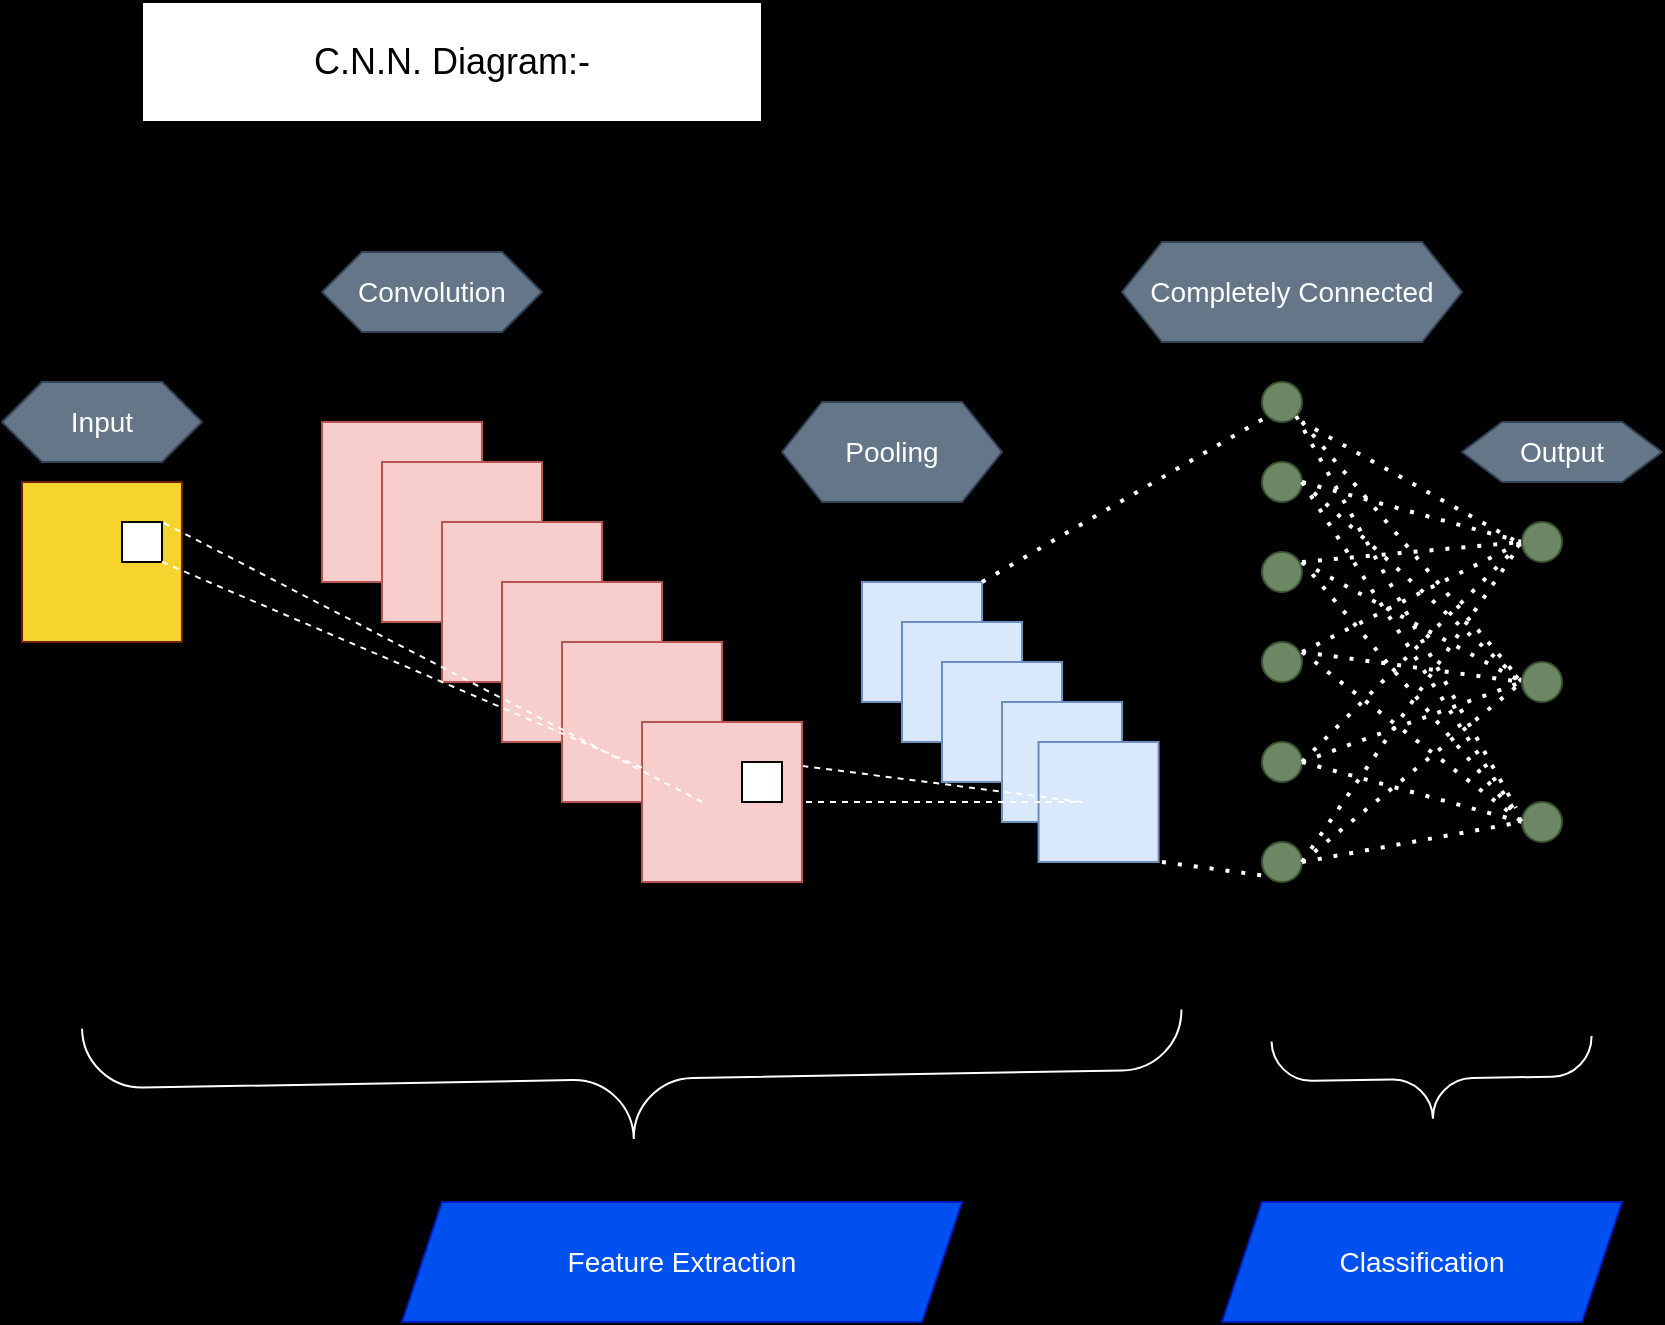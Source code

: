 <mxfile version="24.4.0" type="github">
  <diagram name="Page-1" id="vw2O1joaPwujMAk-joFM">
    <mxGraphModel dx="1098" dy="688" grid="0" gridSize="10" guides="1" tooltips="1" connect="1" arrows="1" fold="1" page="1" pageScale="1" pageWidth="850" pageHeight="1100" background="#000000" math="0" shadow="0">
      <root>
        <mxCell id="0" />
        <mxCell id="1" parent="0" />
        <mxCell id="x5iBwrBJt8EgbJ-NG2Gd-1" value="" style="whiteSpace=wrap;html=1;aspect=fixed;fillColor=#f6d32d;strokeColor=#6D1F00;fontColor=#ffffff;" parent="1" vertex="1">
          <mxGeometry x="20" y="260" width="80" height="80" as="geometry" />
        </mxCell>
        <mxCell id="x5iBwrBJt8EgbJ-NG2Gd-19" value="" style="whiteSpace=wrap;html=1;aspect=fixed;" parent="1" vertex="1">
          <mxGeometry x="70" y="280" width="20" height="20" as="geometry" />
        </mxCell>
        <mxCell id="x5iBwrBJt8EgbJ-NG2Gd-39" value="" style="whiteSpace=wrap;html=1;aspect=fixed;fillColor=#dae8fc;strokeColor=#6c8ebf;" parent="1" vertex="1">
          <mxGeometry x="440" y="310" width="60" height="60" as="geometry" />
        </mxCell>
        <mxCell id="x5iBwrBJt8EgbJ-NG2Gd-40" value="" style="whiteSpace=wrap;html=1;aspect=fixed;fillColor=#dae8fc;strokeColor=#6c8ebf;" parent="1" vertex="1">
          <mxGeometry x="460" y="330" width="60" height="60" as="geometry" />
        </mxCell>
        <mxCell id="x5iBwrBJt8EgbJ-NG2Gd-41" value="" style="whiteSpace=wrap;html=1;aspect=fixed;fillColor=#dae8fc;strokeColor=#6c8ebf;" parent="1" vertex="1">
          <mxGeometry x="480" y="350" width="60" height="60" as="geometry" />
        </mxCell>
        <mxCell id="x5iBwrBJt8EgbJ-NG2Gd-42" value="" style="whiteSpace=wrap;html=1;aspect=fixed;fillColor=#dae8fc;strokeColor=#6c8ebf;" parent="1" vertex="1">
          <mxGeometry x="510" y="370" width="60" height="60" as="geometry" />
        </mxCell>
        <mxCell id="x5iBwrBJt8EgbJ-NG2Gd-43" value="" style="whiteSpace=wrap;html=1;aspect=fixed;fillColor=#dae8fc;strokeColor=#6c8ebf;" parent="1" vertex="1">
          <mxGeometry x="528.29" y="390" width="60" height="60" as="geometry" />
        </mxCell>
        <mxCell id="x5iBwrBJt8EgbJ-NG2Gd-57" value="" style="endArrow=none;dashed=1;html=1;rounded=0;exitX=0.362;exitY=0.5;exitDx=0;exitDy=0;exitPerimeter=0;strokeColor=#FFFFFF;" parent="1" source="x5iBwrBJt8EgbJ-NG2Gd-43" edge="1">
          <mxGeometry width="50" height="50" relative="1" as="geometry">
            <mxPoint x="545" y="440" as="sourcePoint" />
            <mxPoint x="395" y="400" as="targetPoint" />
          </mxGeometry>
        </mxCell>
        <mxCell id="x5iBwrBJt8EgbJ-NG2Gd-59" value="" style="endArrow=none;dashed=1;html=1;rounded=0;exitX=1;exitY=1;exitDx=0;exitDy=0;entryX=0.362;entryY=0.5;entryDx=0;entryDy=0;entryPerimeter=0;strokeColor=#FFFFFF;" parent="1" source="x5iBwrBJt8EgbJ-NG2Gd-44" target="x5iBwrBJt8EgbJ-NG2Gd-43" edge="1">
          <mxGeometry width="50" height="50" relative="1" as="geometry">
            <mxPoint x="450" y="560" as="sourcePoint" />
            <mxPoint x="500" y="510" as="targetPoint" />
          </mxGeometry>
        </mxCell>
        <mxCell id="x5iBwrBJt8EgbJ-NG2Gd-78" value="" style="group" parent="1" vertex="1" connectable="0">
          <mxGeometry x="640" y="210" width="70" height="250" as="geometry" />
        </mxCell>
        <mxCell id="x5iBwrBJt8EgbJ-NG2Gd-60" value="" style="ellipse;whiteSpace=wrap;html=1;aspect=fixed;fillColor=#6d8764;fontColor=#ffffff;strokeColor=#3A5431;" parent="x5iBwrBJt8EgbJ-NG2Gd-78" vertex="1">
          <mxGeometry width="20" height="20" as="geometry" />
        </mxCell>
        <mxCell id="x5iBwrBJt8EgbJ-NG2Gd-65" value="" style="ellipse;whiteSpace=wrap;html=1;aspect=fixed;fillColor=#6d8764;fontColor=#ffffff;strokeColor=#3A5431;" parent="x5iBwrBJt8EgbJ-NG2Gd-78" vertex="1">
          <mxGeometry y="40" width="20" height="20" as="geometry" />
        </mxCell>
        <mxCell id="x5iBwrBJt8EgbJ-NG2Gd-66" value="" style="ellipse;whiteSpace=wrap;html=1;aspect=fixed;fillColor=#6d8764;fontColor=#ffffff;strokeColor=#3A5431;" parent="x5iBwrBJt8EgbJ-NG2Gd-78" vertex="1">
          <mxGeometry y="85" width="20" height="20" as="geometry" />
        </mxCell>
        <mxCell id="x5iBwrBJt8EgbJ-NG2Gd-67" value="" style="ellipse;whiteSpace=wrap;html=1;aspect=fixed;fillColor=#6d8764;fontColor=#ffffff;strokeColor=#3A5431;" parent="x5iBwrBJt8EgbJ-NG2Gd-78" vertex="1">
          <mxGeometry y="130" width="20" height="20" as="geometry" />
        </mxCell>
        <mxCell id="x5iBwrBJt8EgbJ-NG2Gd-68" value="" style="ellipse;whiteSpace=wrap;html=1;aspect=fixed;fillColor=#6d8764;fontColor=#ffffff;strokeColor=#3A5431;" parent="x5iBwrBJt8EgbJ-NG2Gd-78" vertex="1">
          <mxGeometry y="180" width="20" height="20" as="geometry" />
        </mxCell>
        <mxCell id="x5iBwrBJt8EgbJ-NG2Gd-69" value="" style="ellipse;whiteSpace=wrap;html=1;aspect=fixed;fillColor=#6d8764;fontColor=#ffffff;strokeColor=#3A5431;" parent="x5iBwrBJt8EgbJ-NG2Gd-78" vertex="1">
          <mxGeometry y="230" width="20" height="20" as="geometry" />
        </mxCell>
        <mxCell id="x5iBwrBJt8EgbJ-NG2Gd-104" value="" style="endArrow=none;dashed=1;html=1;dashPattern=1 3;strokeWidth=2;rounded=0;entryX=0;entryY=0.5;entryDx=0;entryDy=0;strokeColor=#FFFFFF;" parent="x5iBwrBJt8EgbJ-NG2Gd-78" target="x5iBwrBJt8EgbJ-NG2Gd-81" edge="1">
          <mxGeometry width="50" height="50" relative="1" as="geometry">
            <mxPoint x="20" y="20" as="sourcePoint" />
            <mxPoint x="70" as="targetPoint" />
          </mxGeometry>
        </mxCell>
        <mxCell id="x5iBwrBJt8EgbJ-NG2Gd-102" value="" style="endArrow=none;dashed=1;html=1;dashPattern=1 3;strokeWidth=2;rounded=0;strokeColor=#FFFFFF;" parent="x5iBwrBJt8EgbJ-NG2Gd-78" edge="1">
          <mxGeometry width="50" height="50" relative="1" as="geometry">
            <mxPoint x="20" y="50" as="sourcePoint" />
            <mxPoint x="130" y="80" as="targetPoint" />
          </mxGeometry>
        </mxCell>
        <mxCell id="x5iBwrBJt8EgbJ-NG2Gd-101" value="" style="endArrow=none;dashed=1;html=1;dashPattern=1 3;strokeWidth=2;rounded=0;entryX=0;entryY=0.5;entryDx=0;entryDy=0;strokeColor=#FFFFFF;" parent="x5iBwrBJt8EgbJ-NG2Gd-78" target="x5iBwrBJt8EgbJ-NG2Gd-81" edge="1">
          <mxGeometry width="50" height="50" relative="1" as="geometry">
            <mxPoint x="20" y="50" as="sourcePoint" />
            <mxPoint x="70" as="targetPoint" />
          </mxGeometry>
        </mxCell>
        <mxCell id="x5iBwrBJt8EgbJ-NG2Gd-100" value="" style="endArrow=none;dashed=1;html=1;dashPattern=1 3;strokeWidth=2;rounded=0;entryX=0;entryY=0.5;entryDx=0;entryDy=0;strokeColor=#FFFFFF;" parent="x5iBwrBJt8EgbJ-NG2Gd-78" target="x5iBwrBJt8EgbJ-NG2Gd-82" edge="1">
          <mxGeometry width="50" height="50" relative="1" as="geometry">
            <mxPoint x="20" y="50" as="sourcePoint" />
            <mxPoint x="70" as="targetPoint" />
          </mxGeometry>
        </mxCell>
        <mxCell id="x5iBwrBJt8EgbJ-NG2Gd-99" value="" style="endArrow=none;dashed=1;html=1;dashPattern=1 3;strokeWidth=2;rounded=0;strokeColor=#FFFFFF;entryX=0;entryY=0.5;entryDx=0;entryDy=0;" parent="x5iBwrBJt8EgbJ-NG2Gd-78" edge="1" target="x5iBwrBJt8EgbJ-NG2Gd-80">
          <mxGeometry width="50" height="50" relative="1" as="geometry">
            <mxPoint x="20" y="90" as="sourcePoint" />
            <mxPoint x="120" y="80" as="targetPoint" />
          </mxGeometry>
        </mxCell>
        <mxCell id="x5iBwrBJt8EgbJ-NG2Gd-98" value="" style="endArrow=none;dashed=1;html=1;dashPattern=1 3;strokeWidth=2;rounded=0;strokeColor=#FFFFFF;" parent="x5iBwrBJt8EgbJ-NG2Gd-78" edge="1">
          <mxGeometry width="50" height="50" relative="1" as="geometry">
            <mxPoint x="20" y="90" as="sourcePoint" />
            <mxPoint x="130" y="150" as="targetPoint" />
          </mxGeometry>
        </mxCell>
        <mxCell id="x5iBwrBJt8EgbJ-NG2Gd-96" value="" style="endArrow=none;dashed=1;html=1;dashPattern=1 3;strokeWidth=2;rounded=0;strokeColor=#FFFFFF;" parent="x5iBwrBJt8EgbJ-NG2Gd-78" edge="1">
          <mxGeometry width="50" height="50" relative="1" as="geometry">
            <mxPoint x="20" y="135" as="sourcePoint" />
            <mxPoint x="130" y="80" as="targetPoint" />
          </mxGeometry>
        </mxCell>
        <mxCell id="x5iBwrBJt8EgbJ-NG2Gd-95" value="" style="endArrow=none;dashed=1;html=1;dashPattern=1 3;strokeWidth=2;rounded=0;strokeColor=#FFFFFF;" parent="x5iBwrBJt8EgbJ-NG2Gd-78" edge="1">
          <mxGeometry width="50" height="50" relative="1" as="geometry">
            <mxPoint x="20" y="135" as="sourcePoint" />
            <mxPoint x="130" y="150" as="targetPoint" />
          </mxGeometry>
        </mxCell>
        <mxCell id="x5iBwrBJt8EgbJ-NG2Gd-94" value="" style="endArrow=none;dashed=1;html=1;dashPattern=1 3;strokeWidth=2;rounded=0;strokeColor=#FFFFFF;" parent="x5iBwrBJt8EgbJ-NG2Gd-78" edge="1">
          <mxGeometry width="50" height="50" relative="1" as="geometry">
            <mxPoint x="20" y="135" as="sourcePoint" />
            <mxPoint x="130" y="220" as="targetPoint" />
          </mxGeometry>
        </mxCell>
        <mxCell id="x5iBwrBJt8EgbJ-NG2Gd-93" value="" style="endArrow=none;dashed=1;html=1;dashPattern=1 3;strokeWidth=2;rounded=0;strokeColor=#FFFFFF;" parent="x5iBwrBJt8EgbJ-NG2Gd-78" edge="1">
          <mxGeometry width="50" height="50" relative="1" as="geometry">
            <mxPoint x="20" y="190" as="sourcePoint" />
            <mxPoint x="130" y="80" as="targetPoint" />
          </mxGeometry>
        </mxCell>
        <mxCell id="x5iBwrBJt8EgbJ-NG2Gd-92" value="" style="endArrow=none;dashed=1;html=1;dashPattern=1 3;strokeWidth=2;rounded=0;strokeColor=#FFFFFF;" parent="x5iBwrBJt8EgbJ-NG2Gd-78" edge="1">
          <mxGeometry width="50" height="50" relative="1" as="geometry">
            <mxPoint x="20" y="190" as="sourcePoint" />
            <mxPoint x="130" y="150" as="targetPoint" />
          </mxGeometry>
        </mxCell>
        <mxCell id="x5iBwrBJt8EgbJ-NG2Gd-91" value="" style="endArrow=none;dashed=1;html=1;dashPattern=1 3;strokeWidth=2;rounded=0;entryX=0;entryY=0.5;entryDx=0;entryDy=0;strokeColor=#FFFFFF;" parent="x5iBwrBJt8EgbJ-NG2Gd-78" target="x5iBwrBJt8EgbJ-NG2Gd-82" edge="1">
          <mxGeometry width="50" height="50" relative="1" as="geometry">
            <mxPoint x="20" y="190" as="sourcePoint" />
            <mxPoint x="120" y="220" as="targetPoint" />
          </mxGeometry>
        </mxCell>
        <mxCell id="x5iBwrBJt8EgbJ-NG2Gd-90" value="" style="endArrow=none;dashed=1;html=1;dashPattern=1 3;strokeWidth=2;rounded=0;strokeColor=#FFFFFF;" parent="x5iBwrBJt8EgbJ-NG2Gd-78" edge="1">
          <mxGeometry width="50" height="50" relative="1" as="geometry">
            <mxPoint x="20" y="240" as="sourcePoint" />
            <mxPoint x="130" y="80" as="targetPoint" />
          </mxGeometry>
        </mxCell>
        <mxCell id="x5iBwrBJt8EgbJ-NG2Gd-83" value="" style="endArrow=none;dashed=1;html=1;dashPattern=1 3;strokeWidth=2;rounded=0;entryX=1;entryY=1;entryDx=0;entryDy=0;exitX=0;exitY=0.5;exitDx=0;exitDy=0;strokeColor=#FFFFFF;" parent="x5iBwrBJt8EgbJ-NG2Gd-78" edge="1">
          <mxGeometry width="50" height="50" relative="1" as="geometry">
            <mxPoint x="132.93" y="82.93" as="sourcePoint" />
            <mxPoint x="20.001" y="20.001" as="targetPoint" />
          </mxGeometry>
        </mxCell>
        <mxCell id="x5iBwrBJt8EgbJ-NG2Gd-79" value="" style="endArrow=none;dashed=1;html=1;dashPattern=1 3;strokeWidth=2;rounded=0;entryX=0;entryY=1;entryDx=0;entryDy=0;strokeColor=#FFFFFF;" parent="1" target="x5iBwrBJt8EgbJ-NG2Gd-60" edge="1">
          <mxGeometry width="50" height="50" relative="1" as="geometry">
            <mxPoint x="500" y="310" as="sourcePoint" />
            <mxPoint x="550" y="260" as="targetPoint" />
          </mxGeometry>
        </mxCell>
        <mxCell id="x5iBwrBJt8EgbJ-NG2Gd-80" value="" style="ellipse;whiteSpace=wrap;html=1;aspect=fixed;fillColor=#6d8764;fontColor=#ffffff;strokeColor=#3A5431;" parent="1" vertex="1">
          <mxGeometry x="770" y="280" width="20" height="20" as="geometry" />
        </mxCell>
        <mxCell id="x5iBwrBJt8EgbJ-NG2Gd-81" value="" style="ellipse;whiteSpace=wrap;html=1;aspect=fixed;fillColor=#6d8764;fontColor=#ffffff;strokeColor=#3A5431;" parent="1" vertex="1">
          <mxGeometry x="770" y="350" width="20" height="20" as="geometry" />
        </mxCell>
        <mxCell id="x5iBwrBJt8EgbJ-NG2Gd-82" value="" style="ellipse;whiteSpace=wrap;html=1;aspect=fixed;fillColor=#6d8764;fontColor=#ffffff;strokeColor=#3A5431;" parent="1" vertex="1">
          <mxGeometry x="770" y="420" width="20" height="20" as="geometry" />
        </mxCell>
        <mxCell id="x5iBwrBJt8EgbJ-NG2Gd-87" value="" style="endArrow=none;dashed=1;html=1;dashPattern=1 3;strokeWidth=2;rounded=0;entryX=0;entryY=1;entryDx=0;entryDy=0;strokeColor=#FFFFFF;" parent="1" target="x5iBwrBJt8EgbJ-NG2Gd-69" edge="1">
          <mxGeometry width="50" height="50" relative="1" as="geometry">
            <mxPoint x="590" y="450" as="sourcePoint" />
            <mxPoint x="640" y="400" as="targetPoint" />
          </mxGeometry>
        </mxCell>
        <mxCell id="x5iBwrBJt8EgbJ-NG2Gd-88" value="" style="endArrow=none;dashed=1;html=1;dashPattern=1 3;strokeWidth=2;rounded=0;strokeColor=#FFFFFF;" parent="1" edge="1">
          <mxGeometry width="50" height="50" relative="1" as="geometry">
            <mxPoint x="660" y="450" as="sourcePoint" />
            <mxPoint x="770" y="430" as="targetPoint" />
          </mxGeometry>
        </mxCell>
        <mxCell id="x5iBwrBJt8EgbJ-NG2Gd-89" value="" style="endArrow=none;dashed=1;html=1;dashPattern=1 3;strokeWidth=2;rounded=0;entryX=0;entryY=0.5;entryDx=0;entryDy=0;strokeColor=#FFFFFF;" parent="1" target="x5iBwrBJt8EgbJ-NG2Gd-81" edge="1">
          <mxGeometry width="50" height="50" relative="1" as="geometry">
            <mxPoint x="660" y="450" as="sourcePoint" />
            <mxPoint x="760" y="450" as="targetPoint" />
          </mxGeometry>
        </mxCell>
        <mxCell id="x5iBwrBJt8EgbJ-NG2Gd-97" value="" style="endArrow=none;dashed=1;html=1;dashPattern=1 3;strokeWidth=2;rounded=0;strokeColor=#FFFFFF;" parent="1" edge="1">
          <mxGeometry width="50" height="50" relative="1" as="geometry">
            <mxPoint x="660" y="300" as="sourcePoint" />
            <mxPoint x="770" y="430" as="targetPoint" />
          </mxGeometry>
        </mxCell>
        <mxCell id="x5iBwrBJt8EgbJ-NG2Gd-103" value="" style="endArrow=none;dashed=1;html=1;dashPattern=1 3;strokeWidth=2;rounded=0;exitX=1;exitY=1;exitDx=0;exitDy=0;entryX=-0.15;entryY=0.15;entryDx=0;entryDy=0;entryPerimeter=0;strokeColor=#FFFFFF;" parent="1" source="x5iBwrBJt8EgbJ-NG2Gd-60" target="x5iBwrBJt8EgbJ-NG2Gd-82" edge="1">
          <mxGeometry width="50" height="50" relative="1" as="geometry">
            <mxPoint x="720" y="560" as="sourcePoint" />
            <mxPoint x="770" y="510" as="targetPoint" />
          </mxGeometry>
        </mxCell>
        <mxCell id="x5iBwrBJt8EgbJ-NG2Gd-108" value="&lt;font style=&quot;font-size: 14px;&quot;&gt;Completely Connected&lt;/font&gt;" style="shape=hexagon;perimeter=hexagonPerimeter2;whiteSpace=wrap;html=1;fixedSize=1;fillColor=#647687;fontColor=#ffffff;strokeColor=#314354;" parent="1" vertex="1">
          <mxGeometry x="570" y="140" width="170" height="50" as="geometry" />
        </mxCell>
        <mxCell id="x5iBwrBJt8EgbJ-NG2Gd-109" value="&lt;font style=&quot;font-size: 14px;&quot;&gt;Input&lt;/font&gt;" style="shape=hexagon;perimeter=hexagonPerimeter2;whiteSpace=wrap;html=1;fixedSize=1;fillColor=#647687;fontColor=#ffffff;strokeColor=#314354;" parent="1" vertex="1">
          <mxGeometry x="10" y="210" width="100" height="40" as="geometry" />
        </mxCell>
        <mxCell id="x5iBwrBJt8EgbJ-NG2Gd-110" value="&lt;font style=&quot;font-size: 14px;&quot;&gt;Convolution&lt;/font&gt;" style="shape=hexagon;perimeter=hexagonPerimeter2;whiteSpace=wrap;html=1;fixedSize=1;fillColor=#647687;fontColor=#ffffff;strokeColor=#314354;" parent="1" vertex="1">
          <mxGeometry x="170" y="145" width="110" height="40" as="geometry" />
        </mxCell>
        <mxCell id="x5iBwrBJt8EgbJ-NG2Gd-111" value="&lt;font style=&quot;font-size: 14px;&quot;&gt;Pooling&lt;/font&gt;" style="shape=hexagon;perimeter=hexagonPerimeter2;whiteSpace=wrap;html=1;fixedSize=1;fillColor=#647687;fontColor=#ffffff;strokeColor=#314354;" parent="1" vertex="1">
          <mxGeometry x="400" y="220" width="110" height="50" as="geometry" />
        </mxCell>
        <mxCell id="x5iBwrBJt8EgbJ-NG2Gd-112" value="&lt;font style=&quot;font-size: 14px;&quot;&gt;Output&lt;/font&gt;" style="shape=hexagon;perimeter=hexagonPerimeter2;whiteSpace=wrap;html=1;fixedSize=1;fillColor=#647687;fontColor=#ffffff;strokeColor=#314354;" parent="1" vertex="1">
          <mxGeometry x="740" y="230" width="100" height="30" as="geometry" />
        </mxCell>
        <mxCell id="x5iBwrBJt8EgbJ-NG2Gd-113" value="" style="verticalLabelPosition=bottom;shadow=0;dashed=0;align=center;html=1;verticalAlign=top;strokeWidth=1;shape=mxgraph.mockup.markup.curlyBrace;whiteSpace=wrap;strokeColor=#FFFFFF;rotation=-181;fillColor=#FFFFFF;fontColor=#ffffff;" parent="1" vertex="1">
          <mxGeometry x="50.49" y="528.51" width="549.76" height="60" as="geometry" />
        </mxCell>
        <mxCell id="x5iBwrBJt8EgbJ-NG2Gd-115" value="" style="verticalLabelPosition=bottom;shadow=0;dashed=0;align=center;html=1;verticalAlign=top;strokeWidth=1;shape=mxgraph.mockup.markup.curlyBrace;whiteSpace=wrap;strokeColor=#FFFFFF;rotation=-181;fillColor=#1ba1e2;fontColor=#ffffff;" parent="1" vertex="1">
          <mxGeometry x="645.12" y="528.38" width="160" height="60" as="geometry" />
        </mxCell>
        <mxCell id="x5iBwrBJt8EgbJ-NG2Gd-116" value="&lt;font style=&quot;font-size: 14px;&quot;&gt;Feature Extraction&lt;/font&gt;" style="shape=parallelogram;perimeter=parallelogramPerimeter;whiteSpace=wrap;html=1;fixedSize=1;fillColor=#0050ef;fontColor=#ffffff;strokeColor=#001DBC;" parent="1" vertex="1">
          <mxGeometry x="210" y="620" width="280" height="60" as="geometry" />
        </mxCell>
        <mxCell id="x5iBwrBJt8EgbJ-NG2Gd-117" value="&lt;font style=&quot;font-size: 14px;&quot;&gt;Classification&lt;br&gt;&lt;/font&gt;" style="shape=parallelogram;perimeter=parallelogramPerimeter;whiteSpace=wrap;html=1;fixedSize=1;fillColor=#0050ef;fontColor=#ffffff;strokeColor=#001DBC;" parent="1" vertex="1">
          <mxGeometry x="620" y="620" width="200" height="60" as="geometry" />
        </mxCell>
        <mxCell id="_hdsKT7Iw7scjbnyGPnL-1" value="&lt;font style=&quot;font-size: 18px; background-color: rgb(255, 255, 255);&quot;&gt;C.N.N. Diagram:-&lt;/font&gt;" style="rounded=0;whiteSpace=wrap;html=1;strokeColor=#000000;" vertex="1" parent="1">
          <mxGeometry x="80" y="20" width="310" height="60" as="geometry" />
        </mxCell>
        <mxCell id="x5iBwrBJt8EgbJ-NG2Gd-10" value="" style="whiteSpace=wrap;html=1;aspect=fixed;container=0;fillColor=#f8cecc;strokeColor=#b85450;" parent="1" vertex="1">
          <mxGeometry x="170" y="230" width="80" height="80" as="geometry" />
        </mxCell>
        <mxCell id="x5iBwrBJt8EgbJ-NG2Gd-14" value="" style="whiteSpace=wrap;html=1;aspect=fixed;container=0;fillColor=#f8cecc;strokeColor=#b85450;" parent="1" vertex="1">
          <mxGeometry x="200" y="250" width="80" height="80" as="geometry" />
        </mxCell>
        <mxCell id="x5iBwrBJt8EgbJ-NG2Gd-15" value="" style="whiteSpace=wrap;html=1;aspect=fixed;container=0;fillColor=#f8cecc;strokeColor=#b85450;" parent="1" vertex="1">
          <mxGeometry x="230" y="280" width="80" height="80" as="geometry" />
        </mxCell>
        <mxCell id="x5iBwrBJt8EgbJ-NG2Gd-16" value="" style="whiteSpace=wrap;html=1;aspect=fixed;container=0;fillColor=#f8cecc;strokeColor=#b85450;" parent="1" vertex="1">
          <mxGeometry x="260" y="310" width="80" height="80" as="geometry" />
        </mxCell>
        <mxCell id="x5iBwrBJt8EgbJ-NG2Gd-17" value="" style="whiteSpace=wrap;html=1;aspect=fixed;container=0;fillColor=#f8cecc;strokeColor=#b85450;" parent="1" vertex="1">
          <mxGeometry x="290" y="340" width="80" height="80" as="geometry" />
        </mxCell>
        <mxCell id="x5iBwrBJt8EgbJ-NG2Gd-18" value="" style="whiteSpace=wrap;html=1;aspect=fixed;container=0;fillColor=#f8cecc;strokeColor=#b85450;" parent="1" vertex="1">
          <mxGeometry x="330" y="380" width="80" height="80" as="geometry" />
        </mxCell>
        <mxCell id="x5iBwrBJt8EgbJ-NG2Gd-44" value="" style="whiteSpace=wrap;html=1;aspect=fixed;container=0;" parent="1" vertex="1">
          <mxGeometry x="380" y="400" width="20" height="20" as="geometry" />
        </mxCell>
        <mxCell id="_hdsKT7Iw7scjbnyGPnL-8" value="" style="endArrow=none;dashed=1;html=1;rounded=0;strokeColor=#FFFFFF;exitX=0.375;exitY=0.5;exitDx=0;exitDy=0;exitPerimeter=0;" edge="1" parent="1" source="x5iBwrBJt8EgbJ-NG2Gd-18">
          <mxGeometry width="50" height="50" relative="1" as="geometry">
            <mxPoint x="340" y="395" as="sourcePoint" />
            <mxPoint x="90" y="280" as="targetPoint" />
          </mxGeometry>
        </mxCell>
        <mxCell id="_hdsKT7Iw7scjbnyGPnL-9" value="" style="endArrow=none;dashed=1;html=1;rounded=0;strokeColor=#FFFFFF;exitX=0.75;exitY=1;exitDx=0;exitDy=0;" edge="1" parent="1" target="x5iBwrBJt8EgbJ-NG2Gd-18">
          <mxGeometry width="50" height="50" relative="1" as="geometry">
            <mxPoint x="90" y="300" as="sourcePoint" />
            <mxPoint x="205" y="420" as="targetPoint" />
            <Array as="points" />
          </mxGeometry>
        </mxCell>
      </root>
    </mxGraphModel>
  </diagram>
</mxfile>
